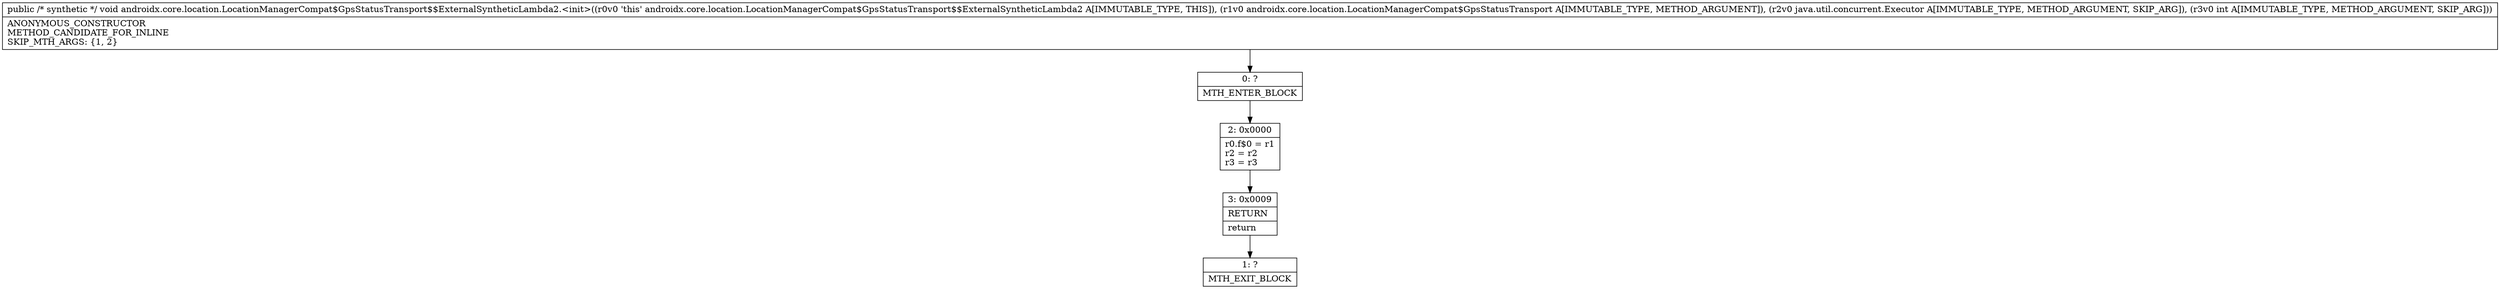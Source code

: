 digraph "CFG forandroidx.core.location.LocationManagerCompat$GpsStatusTransport$$ExternalSyntheticLambda2.\<init\>(Landroidx\/core\/location\/LocationManagerCompat$GpsStatusTransport;Ljava\/util\/concurrent\/Executor;I)V" {
Node_0 [shape=record,label="{0\:\ ?|MTH_ENTER_BLOCK\l}"];
Node_2 [shape=record,label="{2\:\ 0x0000|r0.f$0 = r1\lr2 = r2\lr3 = r3\l}"];
Node_3 [shape=record,label="{3\:\ 0x0009|RETURN\l|return\l}"];
Node_1 [shape=record,label="{1\:\ ?|MTH_EXIT_BLOCK\l}"];
MethodNode[shape=record,label="{public \/* synthetic *\/ void androidx.core.location.LocationManagerCompat$GpsStatusTransport$$ExternalSyntheticLambda2.\<init\>((r0v0 'this' androidx.core.location.LocationManagerCompat$GpsStatusTransport$$ExternalSyntheticLambda2 A[IMMUTABLE_TYPE, THIS]), (r1v0 androidx.core.location.LocationManagerCompat$GpsStatusTransport A[IMMUTABLE_TYPE, METHOD_ARGUMENT]), (r2v0 java.util.concurrent.Executor A[IMMUTABLE_TYPE, METHOD_ARGUMENT, SKIP_ARG]), (r3v0 int A[IMMUTABLE_TYPE, METHOD_ARGUMENT, SKIP_ARG]))  | ANONYMOUS_CONSTRUCTOR\lMETHOD_CANDIDATE_FOR_INLINE\lSKIP_MTH_ARGS: \{1, 2\}\l}"];
MethodNode -> Node_0;Node_0 -> Node_2;
Node_2 -> Node_3;
Node_3 -> Node_1;
}

